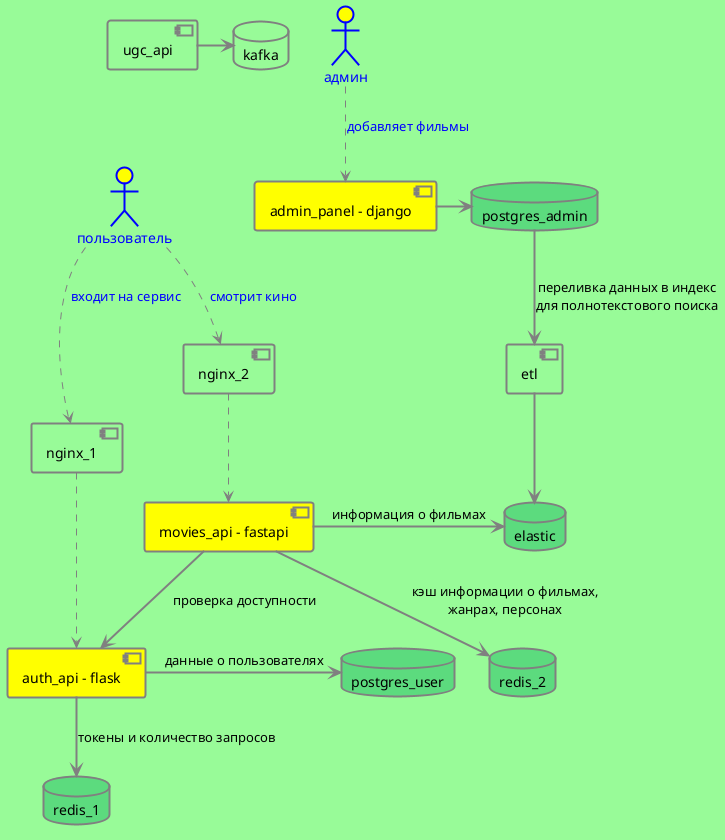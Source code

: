 @startuml
skinparam maxMessageSize 200
skinparam sequence {
ActorFontColor Blue
ActorFontSize 14
}

<style>
componentDiagram {
BackGroundColor palegreen
LineThickness 2
LineColor grey
}
</style>

actor пользователь as user  #yellow;line:blue;line.bold;text:blue
actor админ as admin  #yellow;line:blue;line.bold;text:blue

component "admin_panel - django" as admin_panel #yellow
component "etl" as etl
component "movies_api - fastapi" as movies_api #yellow
component "auth_api - flask" as auth_api #yellow
component "ugc_api" as ugc_api

component "nginx_1" as nginx_1
component "nginx_2" as nginx_2

database postgres_user #5cdb7e
database postgres_admin #5cdb7e
database redis_1 #5cdb7e
database redis_2 #5cdb7e
database elastic #5cdb7e
database kafka

ugc_api -> kafka

user ..> nginx_1: <font color=blue>входит на сервис</font> 
user ..> nginx_2: <font color=blue>смотрит кино</font>

nginx_1 ..> auth_api
nginx_2 ..> movies_api
etl --> elastic

auth_api -> postgres_user: данные о пользователях
auth_api --> redis_1: токены и количество запросов

movies_api -> elastic: информация о фильмах
movies_api --> redis_2: кэш информации о фильмах, жанрах, персонах

movies_api --> auth_api: проверка доступности

admin ..> admin_panel : <font color=blue>добавляет фильмы</font>
admin_panel -> postgres_admin
postgres_admin --> etl: переливка данных в индекс для полнотекстового поиска
@enduml
